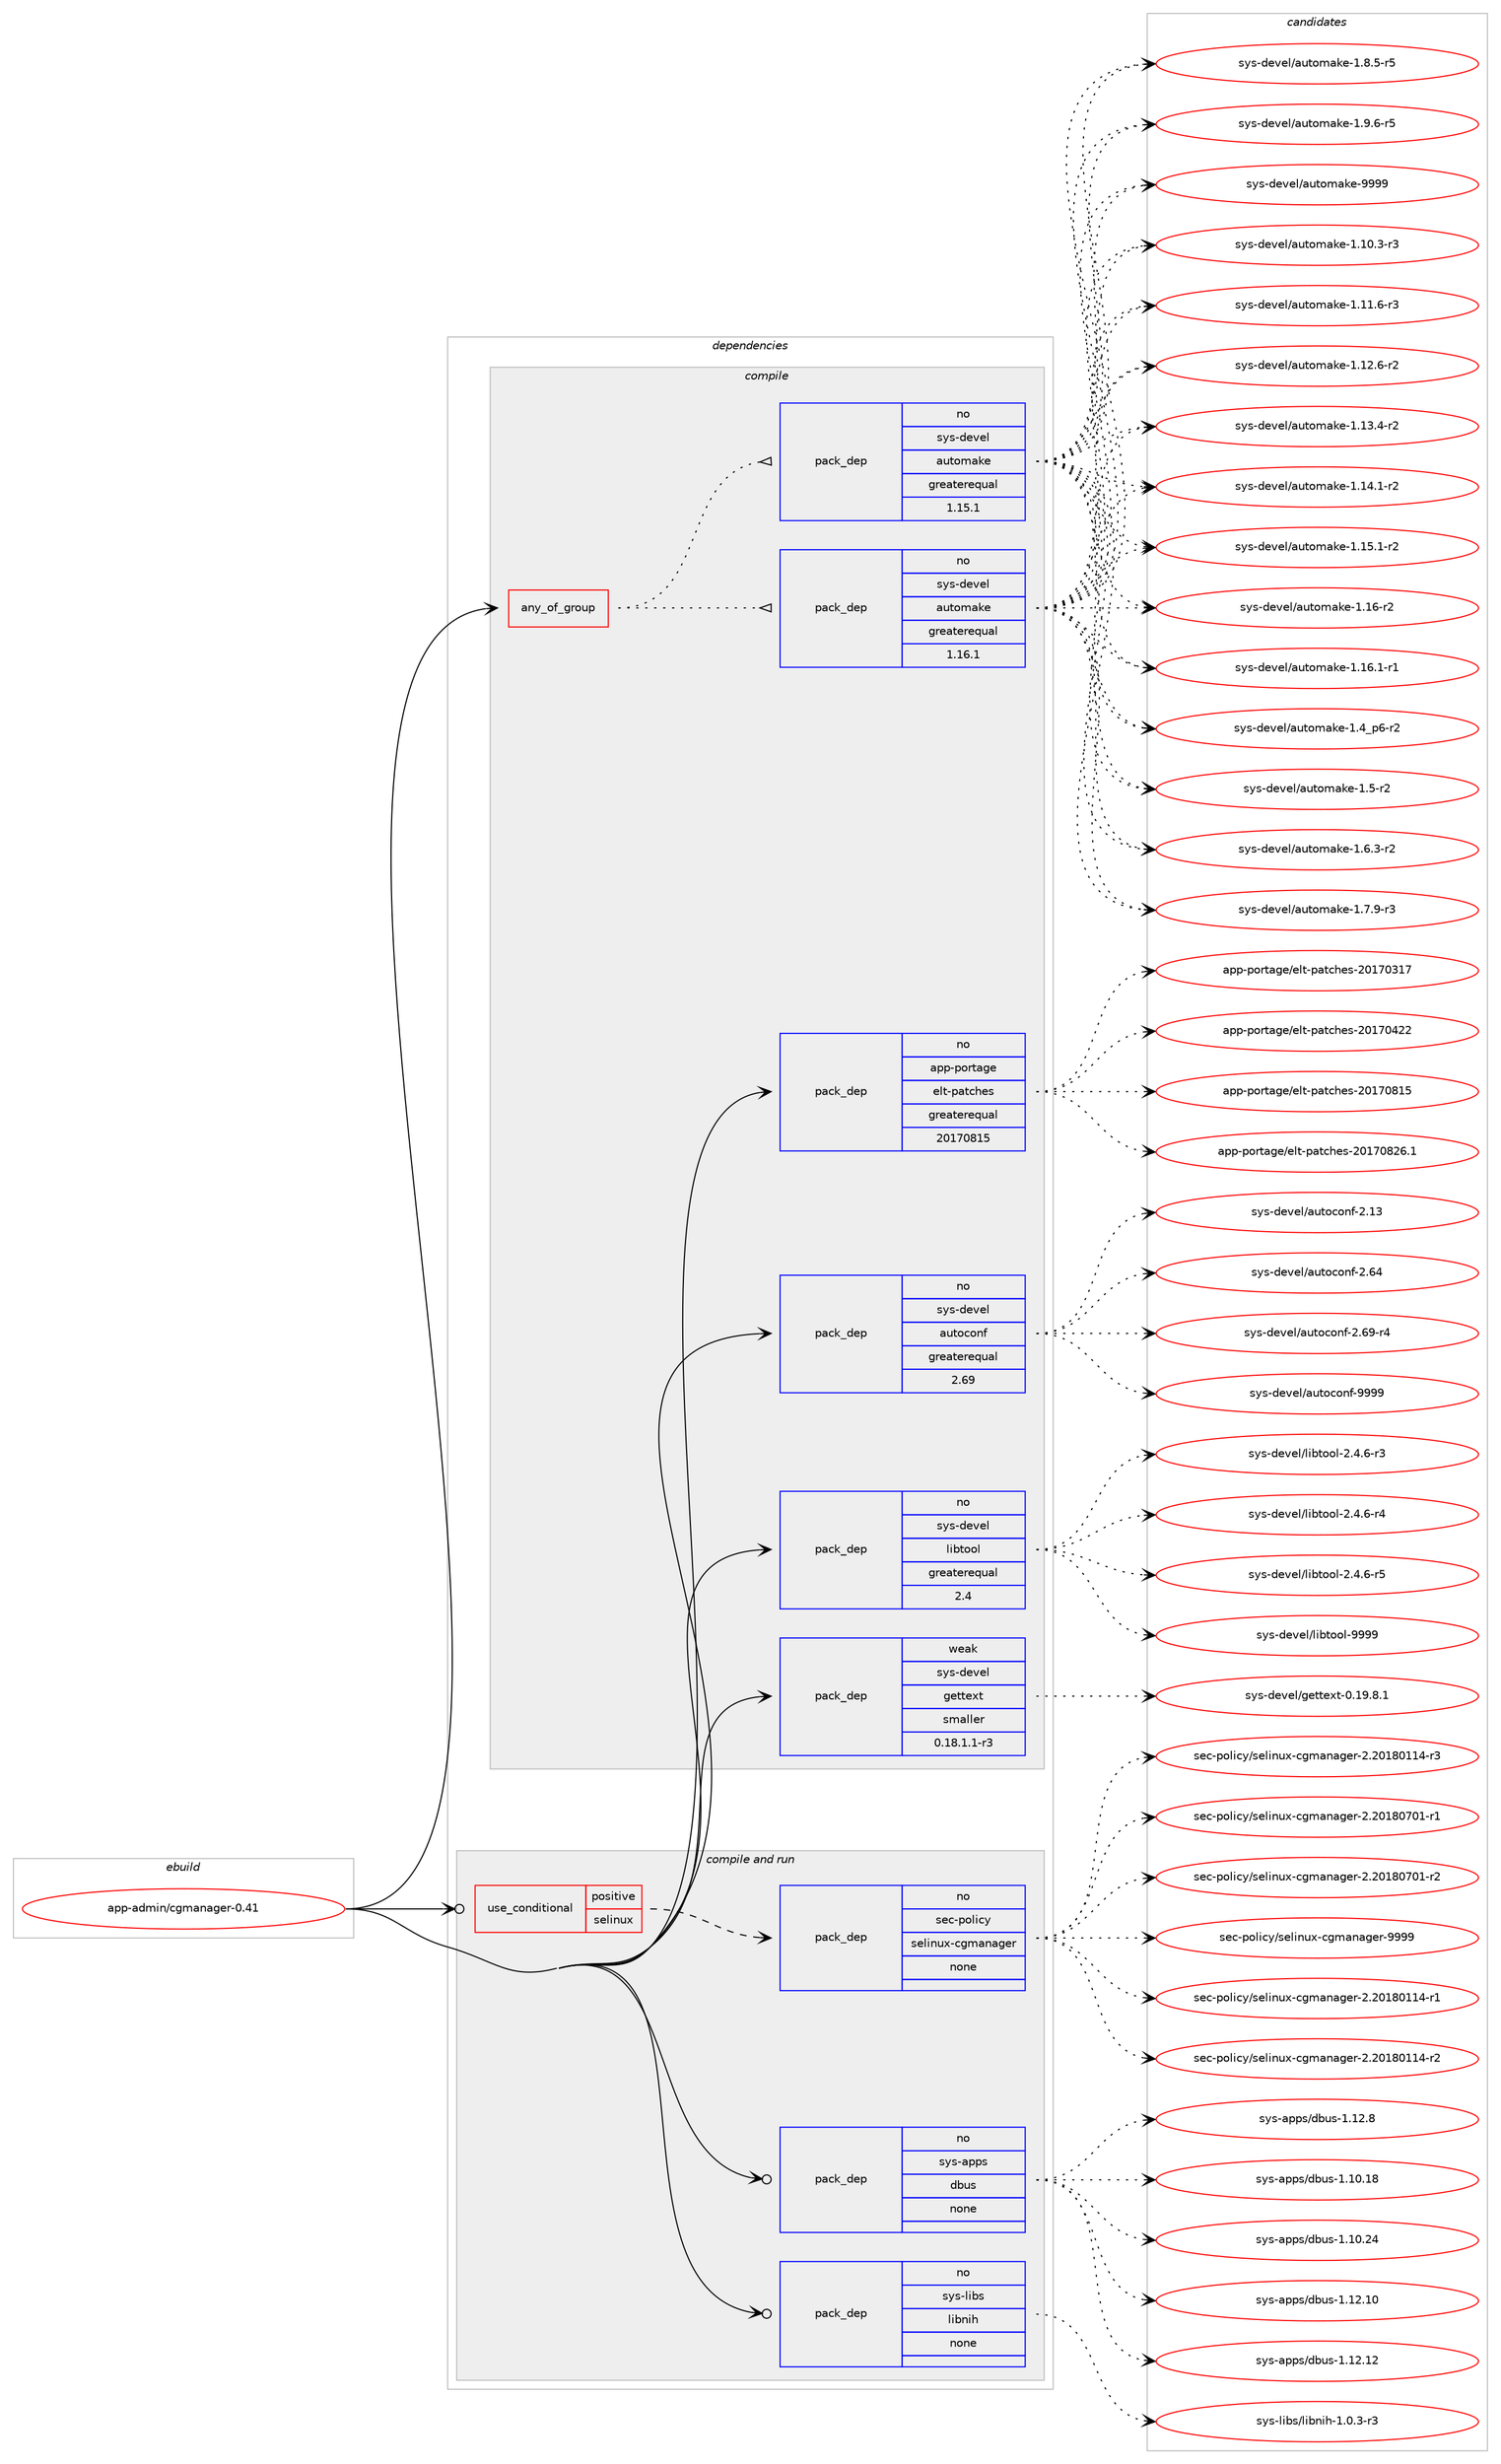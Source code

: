 digraph prolog {

# *************
# Graph options
# *************

newrank=true;
concentrate=true;
compound=true;
graph [rankdir=LR,fontname=Helvetica,fontsize=10,ranksep=1.5];#, ranksep=2.5, nodesep=0.2];
edge  [arrowhead=vee];
node  [fontname=Helvetica,fontsize=10];

# **********
# The ebuild
# **********

subgraph cluster_leftcol {
color=gray;
rank=same;
label=<<i>ebuild</i>>;
id [label="app-admin/cgmanager-0.41", color=red, width=4, href="../app-admin/cgmanager-0.41.svg"];
}

# ****************
# The dependencies
# ****************

subgraph cluster_midcol {
color=gray;
label=<<i>dependencies</i>>;
subgraph cluster_compile {
fillcolor="#eeeeee";
style=filled;
label=<<i>compile</i>>;
subgraph any8 {
dependency162 [label=<<TABLE BORDER="0" CELLBORDER="1" CELLSPACING="0" CELLPADDING="4"><TR><TD CELLPADDING="10">any_of_group</TD></TR></TABLE>>, shape=none, color=red];subgraph pack129 {
dependency163 [label=<<TABLE BORDER="0" CELLBORDER="1" CELLSPACING="0" CELLPADDING="4" WIDTH="220"><TR><TD ROWSPAN="6" CELLPADDING="30">pack_dep</TD></TR><TR><TD WIDTH="110">no</TD></TR><TR><TD>sys-devel</TD></TR><TR><TD>automake</TD></TR><TR><TD>greaterequal</TD></TR><TR><TD>1.16.1</TD></TR></TABLE>>, shape=none, color=blue];
}
dependency162:e -> dependency163:w [weight=20,style="dotted",arrowhead="oinv"];
subgraph pack130 {
dependency164 [label=<<TABLE BORDER="0" CELLBORDER="1" CELLSPACING="0" CELLPADDING="4" WIDTH="220"><TR><TD ROWSPAN="6" CELLPADDING="30">pack_dep</TD></TR><TR><TD WIDTH="110">no</TD></TR><TR><TD>sys-devel</TD></TR><TR><TD>automake</TD></TR><TR><TD>greaterequal</TD></TR><TR><TD>1.15.1</TD></TR></TABLE>>, shape=none, color=blue];
}
dependency162:e -> dependency164:w [weight=20,style="dotted",arrowhead="oinv"];
}
id:e -> dependency162:w [weight=20,style="solid",arrowhead="vee"];
subgraph pack131 {
dependency165 [label=<<TABLE BORDER="0" CELLBORDER="1" CELLSPACING="0" CELLPADDING="4" WIDTH="220"><TR><TD ROWSPAN="6" CELLPADDING="30">pack_dep</TD></TR><TR><TD WIDTH="110">no</TD></TR><TR><TD>app-portage</TD></TR><TR><TD>elt-patches</TD></TR><TR><TD>greaterequal</TD></TR><TR><TD>20170815</TD></TR></TABLE>>, shape=none, color=blue];
}
id:e -> dependency165:w [weight=20,style="solid",arrowhead="vee"];
subgraph pack132 {
dependency166 [label=<<TABLE BORDER="0" CELLBORDER="1" CELLSPACING="0" CELLPADDING="4" WIDTH="220"><TR><TD ROWSPAN="6" CELLPADDING="30">pack_dep</TD></TR><TR><TD WIDTH="110">no</TD></TR><TR><TD>sys-devel</TD></TR><TR><TD>autoconf</TD></TR><TR><TD>greaterequal</TD></TR><TR><TD>2.69</TD></TR></TABLE>>, shape=none, color=blue];
}
id:e -> dependency166:w [weight=20,style="solid",arrowhead="vee"];
subgraph pack133 {
dependency167 [label=<<TABLE BORDER="0" CELLBORDER="1" CELLSPACING="0" CELLPADDING="4" WIDTH="220"><TR><TD ROWSPAN="6" CELLPADDING="30">pack_dep</TD></TR><TR><TD WIDTH="110">no</TD></TR><TR><TD>sys-devel</TD></TR><TR><TD>libtool</TD></TR><TR><TD>greaterequal</TD></TR><TR><TD>2.4</TD></TR></TABLE>>, shape=none, color=blue];
}
id:e -> dependency167:w [weight=20,style="solid",arrowhead="vee"];
subgraph pack134 {
dependency168 [label=<<TABLE BORDER="0" CELLBORDER="1" CELLSPACING="0" CELLPADDING="4" WIDTH="220"><TR><TD ROWSPAN="6" CELLPADDING="30">pack_dep</TD></TR><TR><TD WIDTH="110">weak</TD></TR><TR><TD>sys-devel</TD></TR><TR><TD>gettext</TD></TR><TR><TD>smaller</TD></TR><TR><TD>0.18.1.1-r3</TD></TR></TABLE>>, shape=none, color=blue];
}
id:e -> dependency168:w [weight=20,style="solid",arrowhead="vee"];
}
subgraph cluster_compileandrun {
fillcolor="#eeeeee";
style=filled;
label=<<i>compile and run</i>>;
subgraph cond27 {
dependency169 [label=<<TABLE BORDER="0" CELLBORDER="1" CELLSPACING="0" CELLPADDING="4"><TR><TD ROWSPAN="3" CELLPADDING="10">use_conditional</TD></TR><TR><TD>positive</TD></TR><TR><TD>selinux</TD></TR></TABLE>>, shape=none, color=red];
subgraph pack135 {
dependency170 [label=<<TABLE BORDER="0" CELLBORDER="1" CELLSPACING="0" CELLPADDING="4" WIDTH="220"><TR><TD ROWSPAN="6" CELLPADDING="30">pack_dep</TD></TR><TR><TD WIDTH="110">no</TD></TR><TR><TD>sec-policy</TD></TR><TR><TD>selinux-cgmanager</TD></TR><TR><TD>none</TD></TR><TR><TD></TD></TR></TABLE>>, shape=none, color=blue];
}
dependency169:e -> dependency170:w [weight=20,style="dashed",arrowhead="vee"];
}
id:e -> dependency169:w [weight=20,style="solid",arrowhead="odotvee"];
subgraph pack136 {
dependency171 [label=<<TABLE BORDER="0" CELLBORDER="1" CELLSPACING="0" CELLPADDING="4" WIDTH="220"><TR><TD ROWSPAN="6" CELLPADDING="30">pack_dep</TD></TR><TR><TD WIDTH="110">no</TD></TR><TR><TD>sys-apps</TD></TR><TR><TD>dbus</TD></TR><TR><TD>none</TD></TR><TR><TD></TD></TR></TABLE>>, shape=none, color=blue];
}
id:e -> dependency171:w [weight=20,style="solid",arrowhead="odotvee"];
subgraph pack137 {
dependency172 [label=<<TABLE BORDER="0" CELLBORDER="1" CELLSPACING="0" CELLPADDING="4" WIDTH="220"><TR><TD ROWSPAN="6" CELLPADDING="30">pack_dep</TD></TR><TR><TD WIDTH="110">no</TD></TR><TR><TD>sys-libs</TD></TR><TR><TD>libnih</TD></TR><TR><TD>none</TD></TR><TR><TD></TD></TR></TABLE>>, shape=none, color=blue];
}
id:e -> dependency172:w [weight=20,style="solid",arrowhead="odotvee"];
}
subgraph cluster_run {
fillcolor="#eeeeee";
style=filled;
label=<<i>run</i>>;
}
}

# **************
# The candidates
# **************

subgraph cluster_choices {
rank=same;
color=gray;
label=<<i>candidates</i>>;

subgraph choice129 {
color=black;
nodesep=1;
choice11512111545100101118101108479711711611110997107101454946494846514511451 [label="sys-devel/automake-1.10.3-r3", color=red, width=4,href="../sys-devel/automake-1.10.3-r3.svg"];
choice11512111545100101118101108479711711611110997107101454946494946544511451 [label="sys-devel/automake-1.11.6-r3", color=red, width=4,href="../sys-devel/automake-1.11.6-r3.svg"];
choice11512111545100101118101108479711711611110997107101454946495046544511450 [label="sys-devel/automake-1.12.6-r2", color=red, width=4,href="../sys-devel/automake-1.12.6-r2.svg"];
choice11512111545100101118101108479711711611110997107101454946495146524511450 [label="sys-devel/automake-1.13.4-r2", color=red, width=4,href="../sys-devel/automake-1.13.4-r2.svg"];
choice11512111545100101118101108479711711611110997107101454946495246494511450 [label="sys-devel/automake-1.14.1-r2", color=red, width=4,href="../sys-devel/automake-1.14.1-r2.svg"];
choice11512111545100101118101108479711711611110997107101454946495346494511450 [label="sys-devel/automake-1.15.1-r2", color=red, width=4,href="../sys-devel/automake-1.15.1-r2.svg"];
choice1151211154510010111810110847971171161111099710710145494649544511450 [label="sys-devel/automake-1.16-r2", color=red, width=4,href="../sys-devel/automake-1.16-r2.svg"];
choice11512111545100101118101108479711711611110997107101454946495446494511449 [label="sys-devel/automake-1.16.1-r1", color=red, width=4,href="../sys-devel/automake-1.16.1-r1.svg"];
choice115121115451001011181011084797117116111109971071014549465295112544511450 [label="sys-devel/automake-1.4_p6-r2", color=red, width=4,href="../sys-devel/automake-1.4_p6-r2.svg"];
choice11512111545100101118101108479711711611110997107101454946534511450 [label="sys-devel/automake-1.5-r2", color=red, width=4,href="../sys-devel/automake-1.5-r2.svg"];
choice115121115451001011181011084797117116111109971071014549465446514511450 [label="sys-devel/automake-1.6.3-r2", color=red, width=4,href="../sys-devel/automake-1.6.3-r2.svg"];
choice115121115451001011181011084797117116111109971071014549465546574511451 [label="sys-devel/automake-1.7.9-r3", color=red, width=4,href="../sys-devel/automake-1.7.9-r3.svg"];
choice115121115451001011181011084797117116111109971071014549465646534511453 [label="sys-devel/automake-1.8.5-r5", color=red, width=4,href="../sys-devel/automake-1.8.5-r5.svg"];
choice115121115451001011181011084797117116111109971071014549465746544511453 [label="sys-devel/automake-1.9.6-r5", color=red, width=4,href="../sys-devel/automake-1.9.6-r5.svg"];
choice115121115451001011181011084797117116111109971071014557575757 [label="sys-devel/automake-9999", color=red, width=4,href="../sys-devel/automake-9999.svg"];
dependency163:e -> choice11512111545100101118101108479711711611110997107101454946494846514511451:w [style=dotted,weight="100"];
dependency163:e -> choice11512111545100101118101108479711711611110997107101454946494946544511451:w [style=dotted,weight="100"];
dependency163:e -> choice11512111545100101118101108479711711611110997107101454946495046544511450:w [style=dotted,weight="100"];
dependency163:e -> choice11512111545100101118101108479711711611110997107101454946495146524511450:w [style=dotted,weight="100"];
dependency163:e -> choice11512111545100101118101108479711711611110997107101454946495246494511450:w [style=dotted,weight="100"];
dependency163:e -> choice11512111545100101118101108479711711611110997107101454946495346494511450:w [style=dotted,weight="100"];
dependency163:e -> choice1151211154510010111810110847971171161111099710710145494649544511450:w [style=dotted,weight="100"];
dependency163:e -> choice11512111545100101118101108479711711611110997107101454946495446494511449:w [style=dotted,weight="100"];
dependency163:e -> choice115121115451001011181011084797117116111109971071014549465295112544511450:w [style=dotted,weight="100"];
dependency163:e -> choice11512111545100101118101108479711711611110997107101454946534511450:w [style=dotted,weight="100"];
dependency163:e -> choice115121115451001011181011084797117116111109971071014549465446514511450:w [style=dotted,weight="100"];
dependency163:e -> choice115121115451001011181011084797117116111109971071014549465546574511451:w [style=dotted,weight="100"];
dependency163:e -> choice115121115451001011181011084797117116111109971071014549465646534511453:w [style=dotted,weight="100"];
dependency163:e -> choice115121115451001011181011084797117116111109971071014549465746544511453:w [style=dotted,weight="100"];
dependency163:e -> choice115121115451001011181011084797117116111109971071014557575757:w [style=dotted,weight="100"];
}
subgraph choice130 {
color=black;
nodesep=1;
choice11512111545100101118101108479711711611110997107101454946494846514511451 [label="sys-devel/automake-1.10.3-r3", color=red, width=4,href="../sys-devel/automake-1.10.3-r3.svg"];
choice11512111545100101118101108479711711611110997107101454946494946544511451 [label="sys-devel/automake-1.11.6-r3", color=red, width=4,href="../sys-devel/automake-1.11.6-r3.svg"];
choice11512111545100101118101108479711711611110997107101454946495046544511450 [label="sys-devel/automake-1.12.6-r2", color=red, width=4,href="../sys-devel/automake-1.12.6-r2.svg"];
choice11512111545100101118101108479711711611110997107101454946495146524511450 [label="sys-devel/automake-1.13.4-r2", color=red, width=4,href="../sys-devel/automake-1.13.4-r2.svg"];
choice11512111545100101118101108479711711611110997107101454946495246494511450 [label="sys-devel/automake-1.14.1-r2", color=red, width=4,href="../sys-devel/automake-1.14.1-r2.svg"];
choice11512111545100101118101108479711711611110997107101454946495346494511450 [label="sys-devel/automake-1.15.1-r2", color=red, width=4,href="../sys-devel/automake-1.15.1-r2.svg"];
choice1151211154510010111810110847971171161111099710710145494649544511450 [label="sys-devel/automake-1.16-r2", color=red, width=4,href="../sys-devel/automake-1.16-r2.svg"];
choice11512111545100101118101108479711711611110997107101454946495446494511449 [label="sys-devel/automake-1.16.1-r1", color=red, width=4,href="../sys-devel/automake-1.16.1-r1.svg"];
choice115121115451001011181011084797117116111109971071014549465295112544511450 [label="sys-devel/automake-1.4_p6-r2", color=red, width=4,href="../sys-devel/automake-1.4_p6-r2.svg"];
choice11512111545100101118101108479711711611110997107101454946534511450 [label="sys-devel/automake-1.5-r2", color=red, width=4,href="../sys-devel/automake-1.5-r2.svg"];
choice115121115451001011181011084797117116111109971071014549465446514511450 [label="sys-devel/automake-1.6.3-r2", color=red, width=4,href="../sys-devel/automake-1.6.3-r2.svg"];
choice115121115451001011181011084797117116111109971071014549465546574511451 [label="sys-devel/automake-1.7.9-r3", color=red, width=4,href="../sys-devel/automake-1.7.9-r3.svg"];
choice115121115451001011181011084797117116111109971071014549465646534511453 [label="sys-devel/automake-1.8.5-r5", color=red, width=4,href="../sys-devel/automake-1.8.5-r5.svg"];
choice115121115451001011181011084797117116111109971071014549465746544511453 [label="sys-devel/automake-1.9.6-r5", color=red, width=4,href="../sys-devel/automake-1.9.6-r5.svg"];
choice115121115451001011181011084797117116111109971071014557575757 [label="sys-devel/automake-9999", color=red, width=4,href="../sys-devel/automake-9999.svg"];
dependency164:e -> choice11512111545100101118101108479711711611110997107101454946494846514511451:w [style=dotted,weight="100"];
dependency164:e -> choice11512111545100101118101108479711711611110997107101454946494946544511451:w [style=dotted,weight="100"];
dependency164:e -> choice11512111545100101118101108479711711611110997107101454946495046544511450:w [style=dotted,weight="100"];
dependency164:e -> choice11512111545100101118101108479711711611110997107101454946495146524511450:w [style=dotted,weight="100"];
dependency164:e -> choice11512111545100101118101108479711711611110997107101454946495246494511450:w [style=dotted,weight="100"];
dependency164:e -> choice11512111545100101118101108479711711611110997107101454946495346494511450:w [style=dotted,weight="100"];
dependency164:e -> choice1151211154510010111810110847971171161111099710710145494649544511450:w [style=dotted,weight="100"];
dependency164:e -> choice11512111545100101118101108479711711611110997107101454946495446494511449:w [style=dotted,weight="100"];
dependency164:e -> choice115121115451001011181011084797117116111109971071014549465295112544511450:w [style=dotted,weight="100"];
dependency164:e -> choice11512111545100101118101108479711711611110997107101454946534511450:w [style=dotted,weight="100"];
dependency164:e -> choice115121115451001011181011084797117116111109971071014549465446514511450:w [style=dotted,weight="100"];
dependency164:e -> choice115121115451001011181011084797117116111109971071014549465546574511451:w [style=dotted,weight="100"];
dependency164:e -> choice115121115451001011181011084797117116111109971071014549465646534511453:w [style=dotted,weight="100"];
dependency164:e -> choice115121115451001011181011084797117116111109971071014549465746544511453:w [style=dotted,weight="100"];
dependency164:e -> choice115121115451001011181011084797117116111109971071014557575757:w [style=dotted,weight="100"];
}
subgraph choice131 {
color=black;
nodesep=1;
choice97112112451121111141169710310147101108116451129711699104101115455048495548514955 [label="app-portage/elt-patches-20170317", color=red, width=4,href="../app-portage/elt-patches-20170317.svg"];
choice97112112451121111141169710310147101108116451129711699104101115455048495548525050 [label="app-portage/elt-patches-20170422", color=red, width=4,href="../app-portage/elt-patches-20170422.svg"];
choice97112112451121111141169710310147101108116451129711699104101115455048495548564953 [label="app-portage/elt-patches-20170815", color=red, width=4,href="../app-portage/elt-patches-20170815.svg"];
choice971121124511211111411697103101471011081164511297116991041011154550484955485650544649 [label="app-portage/elt-patches-20170826.1", color=red, width=4,href="../app-portage/elt-patches-20170826.1.svg"];
dependency165:e -> choice97112112451121111141169710310147101108116451129711699104101115455048495548514955:w [style=dotted,weight="100"];
dependency165:e -> choice97112112451121111141169710310147101108116451129711699104101115455048495548525050:w [style=dotted,weight="100"];
dependency165:e -> choice97112112451121111141169710310147101108116451129711699104101115455048495548564953:w [style=dotted,weight="100"];
dependency165:e -> choice971121124511211111411697103101471011081164511297116991041011154550484955485650544649:w [style=dotted,weight="100"];
}
subgraph choice132 {
color=black;
nodesep=1;
choice115121115451001011181011084797117116111991111101024550464951 [label="sys-devel/autoconf-2.13", color=red, width=4,href="../sys-devel/autoconf-2.13.svg"];
choice115121115451001011181011084797117116111991111101024550465452 [label="sys-devel/autoconf-2.64", color=red, width=4,href="../sys-devel/autoconf-2.64.svg"];
choice1151211154510010111810110847971171161119911111010245504654574511452 [label="sys-devel/autoconf-2.69-r4", color=red, width=4,href="../sys-devel/autoconf-2.69-r4.svg"];
choice115121115451001011181011084797117116111991111101024557575757 [label="sys-devel/autoconf-9999", color=red, width=4,href="../sys-devel/autoconf-9999.svg"];
dependency166:e -> choice115121115451001011181011084797117116111991111101024550464951:w [style=dotted,weight="100"];
dependency166:e -> choice115121115451001011181011084797117116111991111101024550465452:w [style=dotted,weight="100"];
dependency166:e -> choice1151211154510010111810110847971171161119911111010245504654574511452:w [style=dotted,weight="100"];
dependency166:e -> choice115121115451001011181011084797117116111991111101024557575757:w [style=dotted,weight="100"];
}
subgraph choice133 {
color=black;
nodesep=1;
choice1151211154510010111810110847108105981161111111084550465246544511451 [label="sys-devel/libtool-2.4.6-r3", color=red, width=4,href="../sys-devel/libtool-2.4.6-r3.svg"];
choice1151211154510010111810110847108105981161111111084550465246544511452 [label="sys-devel/libtool-2.4.6-r4", color=red, width=4,href="../sys-devel/libtool-2.4.6-r4.svg"];
choice1151211154510010111810110847108105981161111111084550465246544511453 [label="sys-devel/libtool-2.4.6-r5", color=red, width=4,href="../sys-devel/libtool-2.4.6-r5.svg"];
choice1151211154510010111810110847108105981161111111084557575757 [label="sys-devel/libtool-9999", color=red, width=4,href="../sys-devel/libtool-9999.svg"];
dependency167:e -> choice1151211154510010111810110847108105981161111111084550465246544511451:w [style=dotted,weight="100"];
dependency167:e -> choice1151211154510010111810110847108105981161111111084550465246544511452:w [style=dotted,weight="100"];
dependency167:e -> choice1151211154510010111810110847108105981161111111084550465246544511453:w [style=dotted,weight="100"];
dependency167:e -> choice1151211154510010111810110847108105981161111111084557575757:w [style=dotted,weight="100"];
}
subgraph choice134 {
color=black;
nodesep=1;
choice1151211154510010111810110847103101116116101120116454846495746564649 [label="sys-devel/gettext-0.19.8.1", color=red, width=4,href="../sys-devel/gettext-0.19.8.1.svg"];
dependency168:e -> choice1151211154510010111810110847103101116116101120116454846495746564649:w [style=dotted,weight="100"];
}
subgraph choice135 {
color=black;
nodesep=1;
choice115101994511211110810599121471151011081051101171204599103109971109710310111445504650484956484949524511449 [label="sec-policy/selinux-cgmanager-2.20180114-r1", color=red, width=4,href="../sec-policy/selinux-cgmanager-2.20180114-r1.svg"];
choice115101994511211110810599121471151011081051101171204599103109971109710310111445504650484956484949524511450 [label="sec-policy/selinux-cgmanager-2.20180114-r2", color=red, width=4,href="../sec-policy/selinux-cgmanager-2.20180114-r2.svg"];
choice115101994511211110810599121471151011081051101171204599103109971109710310111445504650484956484949524511451 [label="sec-policy/selinux-cgmanager-2.20180114-r3", color=red, width=4,href="../sec-policy/selinux-cgmanager-2.20180114-r3.svg"];
choice115101994511211110810599121471151011081051101171204599103109971109710310111445504650484956485548494511449 [label="sec-policy/selinux-cgmanager-2.20180701-r1", color=red, width=4,href="../sec-policy/selinux-cgmanager-2.20180701-r1.svg"];
choice115101994511211110810599121471151011081051101171204599103109971109710310111445504650484956485548494511450 [label="sec-policy/selinux-cgmanager-2.20180701-r2", color=red, width=4,href="../sec-policy/selinux-cgmanager-2.20180701-r2.svg"];
choice11510199451121111081059912147115101108105110117120459910310997110971031011144557575757 [label="sec-policy/selinux-cgmanager-9999", color=red, width=4,href="../sec-policy/selinux-cgmanager-9999.svg"];
dependency170:e -> choice115101994511211110810599121471151011081051101171204599103109971109710310111445504650484956484949524511449:w [style=dotted,weight="100"];
dependency170:e -> choice115101994511211110810599121471151011081051101171204599103109971109710310111445504650484956484949524511450:w [style=dotted,weight="100"];
dependency170:e -> choice115101994511211110810599121471151011081051101171204599103109971109710310111445504650484956484949524511451:w [style=dotted,weight="100"];
dependency170:e -> choice115101994511211110810599121471151011081051101171204599103109971109710310111445504650484956485548494511449:w [style=dotted,weight="100"];
dependency170:e -> choice115101994511211110810599121471151011081051101171204599103109971109710310111445504650484956485548494511450:w [style=dotted,weight="100"];
dependency170:e -> choice11510199451121111081059912147115101108105110117120459910310997110971031011144557575757:w [style=dotted,weight="100"];
}
subgraph choice136 {
color=black;
nodesep=1;
choice1151211154597112112115471009811711545494649504656 [label="sys-apps/dbus-1.12.8", color=red, width=4,href="../sys-apps/dbus-1.12.8.svg"];
choice115121115459711211211547100981171154549464948464956 [label="sys-apps/dbus-1.10.18", color=red, width=4,href="../sys-apps/dbus-1.10.18.svg"];
choice115121115459711211211547100981171154549464948465052 [label="sys-apps/dbus-1.10.24", color=red, width=4,href="../sys-apps/dbus-1.10.24.svg"];
choice115121115459711211211547100981171154549464950464948 [label="sys-apps/dbus-1.12.10", color=red, width=4,href="../sys-apps/dbus-1.12.10.svg"];
choice115121115459711211211547100981171154549464950464950 [label="sys-apps/dbus-1.12.12", color=red, width=4,href="../sys-apps/dbus-1.12.12.svg"];
dependency171:e -> choice1151211154597112112115471009811711545494649504656:w [style=dotted,weight="100"];
dependency171:e -> choice115121115459711211211547100981171154549464948464956:w [style=dotted,weight="100"];
dependency171:e -> choice115121115459711211211547100981171154549464948465052:w [style=dotted,weight="100"];
dependency171:e -> choice115121115459711211211547100981171154549464950464948:w [style=dotted,weight="100"];
dependency171:e -> choice115121115459711211211547100981171154549464950464950:w [style=dotted,weight="100"];
}
subgraph choice137 {
color=black;
nodesep=1;
choice115121115451081059811547108105981101051044549464846514511451 [label="sys-libs/libnih-1.0.3-r3", color=red, width=4,href="../sys-libs/libnih-1.0.3-r3.svg"];
dependency172:e -> choice115121115451081059811547108105981101051044549464846514511451:w [style=dotted,weight="100"];
}
}

}
